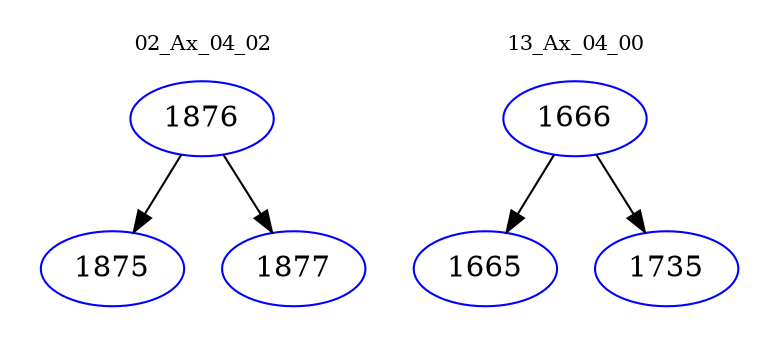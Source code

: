 digraph{
subgraph cluster_0 {
color = white
label = "02_Ax_04_02";
fontsize=10;
T0_1876 [label="1876", color="blue"]
T0_1876 -> T0_1875 [color="black"]
T0_1875 [label="1875", color="blue"]
T0_1876 -> T0_1877 [color="black"]
T0_1877 [label="1877", color="blue"]
}
subgraph cluster_1 {
color = white
label = "13_Ax_04_00";
fontsize=10;
T1_1666 [label="1666", color="blue"]
T1_1666 -> T1_1665 [color="black"]
T1_1665 [label="1665", color="blue"]
T1_1666 -> T1_1735 [color="black"]
T1_1735 [label="1735", color="blue"]
}
}
